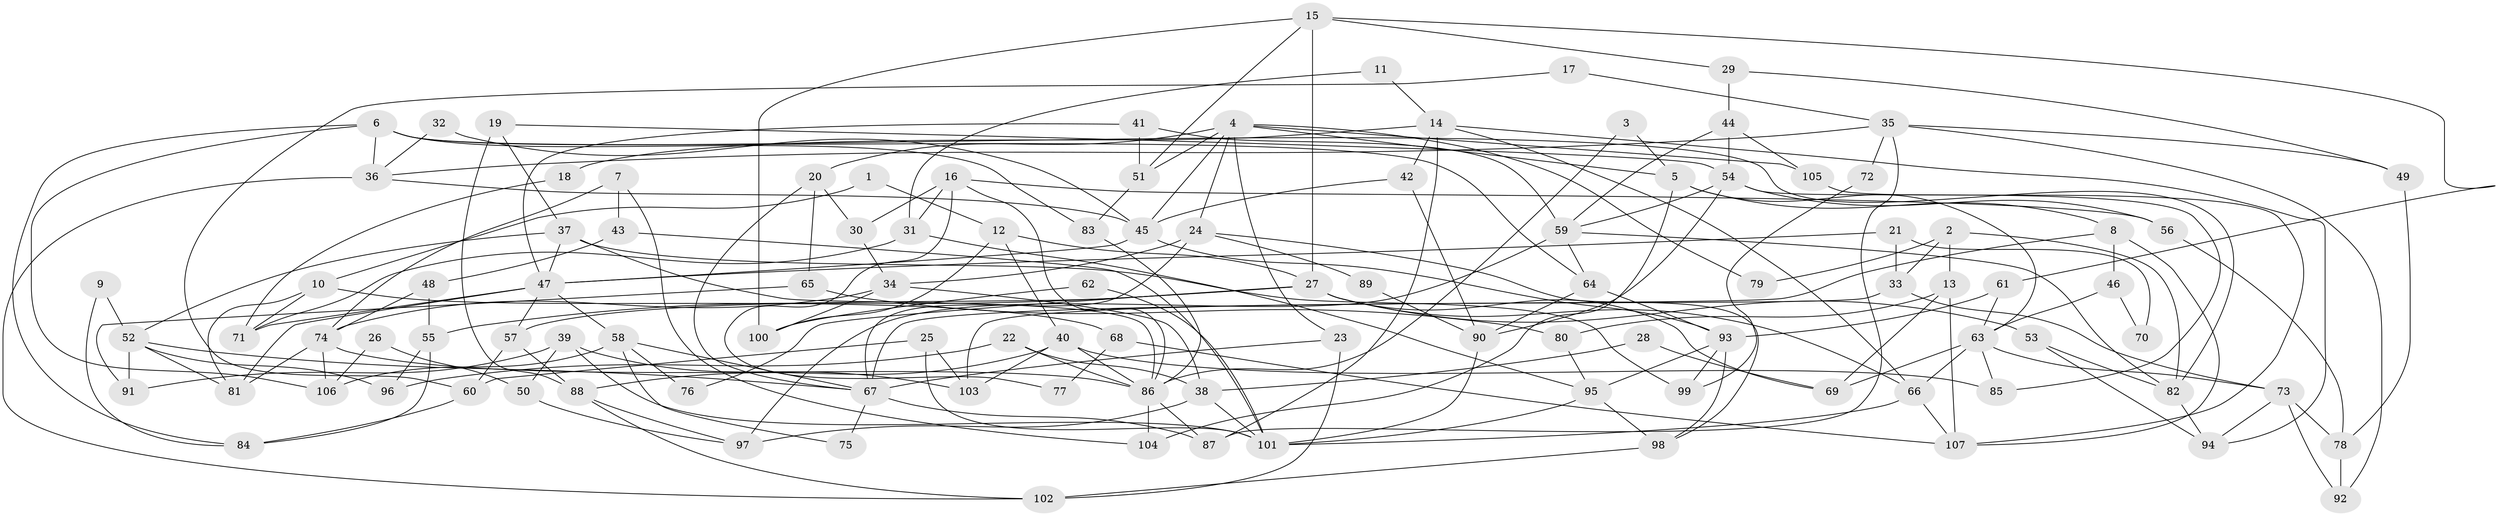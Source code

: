 // coarse degree distribution, {2: 0.1, 4: 0.21428571428571427, 5: 0.17142857142857143, 9: 0.02857142857142857, 8: 0.07142857142857142, 3: 0.2, 6: 0.1, 7: 0.07142857142857142, 12: 0.014285714285714285, 11: 0.014285714285714285, 10: 0.014285714285714285}
// Generated by graph-tools (version 1.1) at 2025/24/03/03/25 07:24:00]
// undirected, 107 vertices, 214 edges
graph export_dot {
graph [start="1"]
  node [color=gray90,style=filled];
  1;
  2;
  3;
  4;
  5;
  6;
  7;
  8;
  9;
  10;
  11;
  12;
  13;
  14;
  15;
  16;
  17;
  18;
  19;
  20;
  21;
  22;
  23;
  24;
  25;
  26;
  27;
  28;
  29;
  30;
  31;
  32;
  33;
  34;
  35;
  36;
  37;
  38;
  39;
  40;
  41;
  42;
  43;
  44;
  45;
  46;
  47;
  48;
  49;
  50;
  51;
  52;
  53;
  54;
  55;
  56;
  57;
  58;
  59;
  60;
  61;
  62;
  63;
  64;
  65;
  66;
  67;
  68;
  69;
  70;
  71;
  72;
  73;
  74;
  75;
  76;
  77;
  78;
  79;
  80;
  81;
  82;
  83;
  84;
  85;
  86;
  87;
  88;
  89;
  90;
  91;
  92;
  93;
  94;
  95;
  96;
  97;
  98;
  99;
  100;
  101;
  102;
  103;
  104;
  105;
  106;
  107;
  1 -- 10;
  1 -- 12;
  2 -- 82;
  2 -- 13;
  2 -- 33;
  2 -- 79;
  3 -- 86;
  3 -- 5;
  4 -- 24;
  4 -- 51;
  4 -- 5;
  4 -- 20;
  4 -- 23;
  4 -- 45;
  4 -- 79;
  4 -- 105;
  5 -- 63;
  5 -- 8;
  5 -- 104;
  6 -- 64;
  6 -- 36;
  6 -- 82;
  6 -- 83;
  6 -- 84;
  6 -- 106;
  7 -- 104;
  7 -- 74;
  7 -- 43;
  8 -- 107;
  8 -- 46;
  8 -- 67;
  9 -- 84;
  9 -- 52;
  10 -- 81;
  10 -- 71;
  10 -- 68;
  11 -- 31;
  11 -- 14;
  12 -- 40;
  12 -- 27;
  12 -- 100;
  13 -- 69;
  13 -- 107;
  13 -- 80;
  14 -- 66;
  14 -- 94;
  14 -- 18;
  14 -- 42;
  14 -- 87;
  15 -- 27;
  15 -- 100;
  15 -- 29;
  15 -- 51;
  15 -- 61;
  16 -- 30;
  16 -- 56;
  16 -- 31;
  16 -- 77;
  16 -- 86;
  17 -- 35;
  17 -- 60;
  18 -- 71;
  19 -- 54;
  19 -- 88;
  19 -- 37;
  20 -- 67;
  20 -- 30;
  20 -- 65;
  21 -- 33;
  21 -- 47;
  21 -- 70;
  22 -- 38;
  22 -- 86;
  22 -- 96;
  23 -- 67;
  23 -- 102;
  24 -- 67;
  24 -- 98;
  24 -- 34;
  24 -- 89;
  25 -- 60;
  25 -- 103;
  25 -- 101;
  26 -- 106;
  26 -- 50;
  27 -- 53;
  27 -- 66;
  27 -- 55;
  27 -- 57;
  27 -- 69;
  27 -- 76;
  28 -- 38;
  28 -- 69;
  29 -- 44;
  29 -- 49;
  30 -- 34;
  31 -- 95;
  31 -- 71;
  32 -- 36;
  32 -- 45;
  33 -- 73;
  33 -- 103;
  34 -- 74;
  34 -- 38;
  34 -- 100;
  35 -- 87;
  35 -- 36;
  35 -- 49;
  35 -- 72;
  35 -- 92;
  36 -- 45;
  36 -- 102;
  37 -- 86;
  37 -- 47;
  37 -- 52;
  37 -- 99;
  38 -- 101;
  38 -- 97;
  39 -- 91;
  39 -- 101;
  39 -- 50;
  39 -- 103;
  40 -- 103;
  40 -- 86;
  40 -- 85;
  40 -- 88;
  41 -- 47;
  41 -- 51;
  41 -- 59;
  42 -- 45;
  42 -- 90;
  43 -- 101;
  43 -- 48;
  44 -- 59;
  44 -- 54;
  44 -- 105;
  45 -- 47;
  45 -- 93;
  46 -- 63;
  46 -- 70;
  47 -- 58;
  47 -- 57;
  47 -- 71;
  47 -- 81;
  48 -- 55;
  48 -- 74;
  49 -- 78;
  50 -- 97;
  51 -- 83;
  52 -- 81;
  52 -- 67;
  52 -- 91;
  52 -- 96;
  53 -- 82;
  53 -- 94;
  54 -- 59;
  54 -- 90;
  54 -- 56;
  54 -- 85;
  55 -- 96;
  55 -- 84;
  56 -- 78;
  57 -- 60;
  57 -- 88;
  58 -- 106;
  58 -- 67;
  58 -- 75;
  58 -- 76;
  59 -- 97;
  59 -- 64;
  59 -- 82;
  60 -- 84;
  61 -- 93;
  61 -- 63;
  62 -- 100;
  62 -- 101;
  63 -- 85;
  63 -- 66;
  63 -- 69;
  63 -- 73;
  64 -- 90;
  64 -- 93;
  65 -- 80;
  65 -- 91;
  66 -- 101;
  66 -- 107;
  67 -- 75;
  67 -- 87;
  68 -- 107;
  68 -- 77;
  72 -- 99;
  73 -- 78;
  73 -- 92;
  73 -- 94;
  74 -- 86;
  74 -- 81;
  74 -- 106;
  78 -- 92;
  80 -- 95;
  82 -- 94;
  83 -- 86;
  86 -- 87;
  86 -- 104;
  88 -- 97;
  88 -- 102;
  89 -- 90;
  90 -- 101;
  93 -- 95;
  93 -- 98;
  93 -- 99;
  95 -- 98;
  95 -- 101;
  98 -- 102;
  105 -- 107;
}
